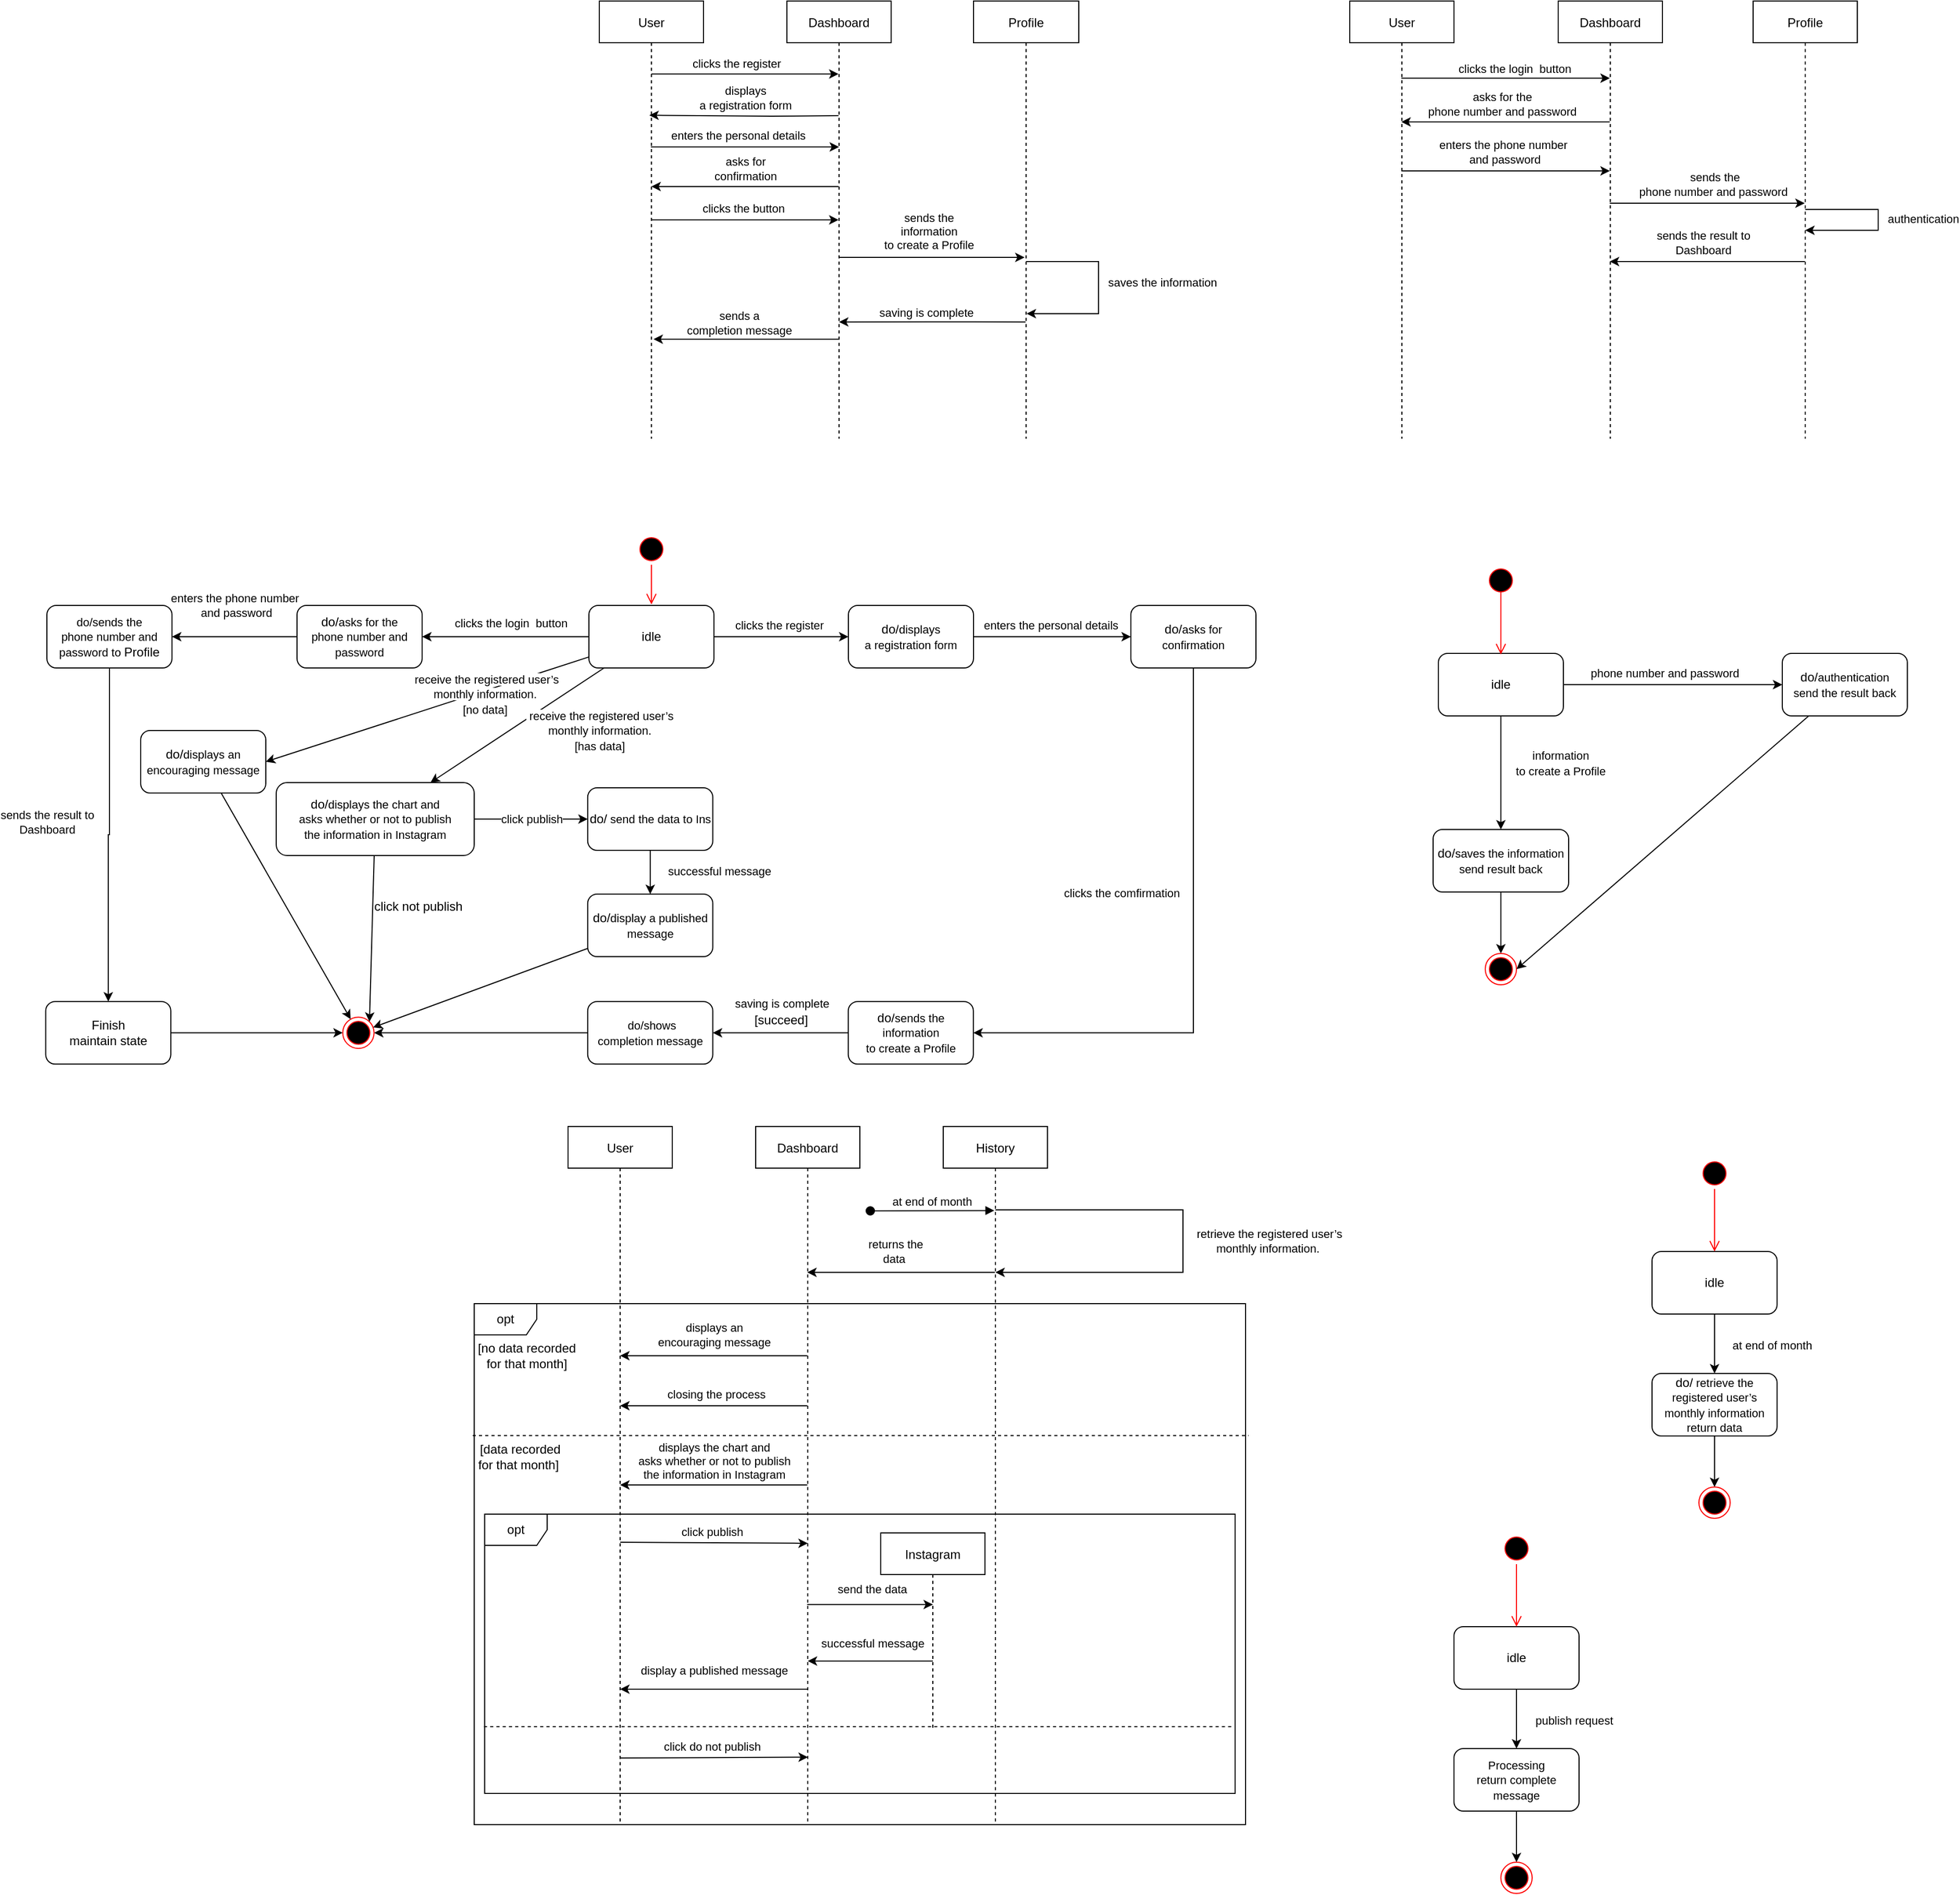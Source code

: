 <mxfile version="20.4.1" type="github">
  <diagram id="kgpKYQtTHZ0yAKxKKP6v" name="Page-1">
    <mxGraphModel dx="1901" dy="600" grid="1" gridSize="10" guides="1" tooltips="1" connect="1" arrows="1" fold="1" page="1" pageScale="1" pageWidth="850" pageHeight="1100" math="0" shadow="0">
      <root>
        <mxCell id="0" />
        <mxCell id="1" parent="0" />
        <mxCell id="iF3UCzAxrgqFnySbWX2L-57" value="opt" style="shape=umlFrame;whiteSpace=wrap;html=1;" vertex="1" parent="1">
          <mxGeometry x="80" y="1330" width="740" height="500" as="geometry" />
        </mxCell>
        <mxCell id="iF3UCzAxrgqFnySbWX2L-74" value="opt" style="shape=umlFrame;whiteSpace=wrap;html=1;" vertex="1" parent="1">
          <mxGeometry x="90" y="1532" width="720" height="268" as="geometry" />
        </mxCell>
        <mxCell id="iF3UCzAxrgqFnySbWX2L-7" style="edgeStyle=orthogonalEdgeStyle;rounded=0;orthogonalLoop=1;jettySize=auto;html=1;entryX=0.48;entryY=0.261;entryDx=0;entryDy=0;entryPerimeter=0;" edge="1" parent="1" target="iF3UCzAxrgqFnySbWX2L-1">
          <mxGeometry relative="1" as="geometry">
            <mxPoint x="429.5" y="190" as="sourcePoint" />
            <mxPoint x="249" y="233.46" as="targetPoint" />
            <Array as="points" />
          </mxGeometry>
        </mxCell>
        <mxCell id="iF3UCzAxrgqFnySbWX2L-8" value="displays&lt;br/&gt;a registration form" style="edgeLabel;html=1;align=center;verticalAlign=middle;resizable=0;points=[];" vertex="1" connectable="0" parent="iF3UCzAxrgqFnySbWX2L-7">
          <mxGeometry x="-0.004" y="1" relative="1" as="geometry">
            <mxPoint y="-18" as="offset" />
          </mxGeometry>
        </mxCell>
        <mxCell id="iF3UCzAxrgqFnySbWX2L-11" style="edgeStyle=orthogonalEdgeStyle;rounded=0;orthogonalLoop=1;jettySize=auto;html=1;entryX=0.5;entryY=0.5;entryDx=0;entryDy=0;entryPerimeter=0;" edge="1" parent="1">
          <mxGeometry relative="1" as="geometry">
            <mxPoint x="429.5" y="258" as="sourcePoint" />
            <mxPoint x="250" y="258" as="targetPoint" />
          </mxGeometry>
        </mxCell>
        <mxCell id="iF3UCzAxrgqFnySbWX2L-12" value="asks for&lt;br/&gt;confirmation" style="edgeLabel;html=1;align=center;verticalAlign=middle;resizable=0;points=[];" vertex="1" connectable="0" parent="iF3UCzAxrgqFnySbWX2L-11">
          <mxGeometry x="0.008" y="-2" relative="1" as="geometry">
            <mxPoint x="1" y="-15" as="offset" />
          </mxGeometry>
        </mxCell>
        <mxCell id="iF3UCzAxrgqFnySbWX2L-15" style="edgeStyle=orthogonalEdgeStyle;rounded=0;orthogonalLoop=1;jettySize=auto;html=1;entryX=0.53;entryY=0.5;entryDx=0;entryDy=0;entryPerimeter=0;" edge="1" parent="1">
          <mxGeometry relative="1" as="geometry">
            <mxPoint x="429.5" y="326" as="sourcePoint" />
            <mxPoint x="608" y="326" as="targetPoint" />
          </mxGeometry>
        </mxCell>
        <mxCell id="iF3UCzAxrgqFnySbWX2L-16" value="sends the&lt;br/&gt;information &lt;br&gt;to create a Profile" style="edgeLabel;html=1;align=center;verticalAlign=middle;resizable=0;points=[];" vertex="1" connectable="0" parent="iF3UCzAxrgqFnySbWX2L-15">
          <mxGeometry x="-0.12" y="3" relative="1" as="geometry">
            <mxPoint x="8" y="-22" as="offset" />
          </mxGeometry>
        </mxCell>
        <mxCell id="iF3UCzAxrgqFnySbWX2L-26" style="edgeStyle=orthogonalEdgeStyle;rounded=0;orthogonalLoop=1;jettySize=auto;html=1;entryX=0.52;entryY=0.613;entryDx=0;entryDy=0;entryPerimeter=0;" edge="1" parent="1">
          <mxGeometry relative="1" as="geometry">
            <mxPoint x="429.5" y="404.46" as="sourcePoint" />
            <mxPoint x="252" y="404.46" as="targetPoint" />
            <Array as="points">
              <mxPoint x="380" y="404" />
              <mxPoint x="380" y="404" />
            </Array>
          </mxGeometry>
        </mxCell>
        <mxCell id="iF3UCzAxrgqFnySbWX2L-27" value="sends a&lt;br/&gt;completion message" style="edgeLabel;html=1;align=center;verticalAlign=middle;resizable=0;points=[];" vertex="1" connectable="0" parent="iF3UCzAxrgqFnySbWX2L-26">
          <mxGeometry x="0.076" y="-1" relative="1" as="geometry">
            <mxPoint y="-15" as="offset" />
          </mxGeometry>
        </mxCell>
        <mxCell id="3nuBFxr9cyL0pnOWT2aG-1" value="Dashboard" style="shape=umlLifeline;perimeter=lifelinePerimeter;container=1;collapsible=0;recursiveResize=0;rounded=0;shadow=0;strokeWidth=1;" parent="1" vertex="1">
          <mxGeometry x="380" y="80" width="100" height="420" as="geometry" />
        </mxCell>
        <mxCell id="iF3UCzAxrgqFnySbWX2L-24" style="edgeStyle=orthogonalEdgeStyle;rounded=0;orthogonalLoop=1;jettySize=auto;html=1;entryX=0.5;entryY=0.857;entryDx=0;entryDy=0;entryPerimeter=0;" edge="1" parent="1">
          <mxGeometry relative="1" as="geometry">
            <mxPoint x="609" y="387.94" as="sourcePoint" />
            <mxPoint x="430" y="387.94" as="targetPoint" />
            <Array as="points">
              <mxPoint x="560" y="388" />
              <mxPoint x="560" y="388" />
            </Array>
          </mxGeometry>
        </mxCell>
        <mxCell id="iF3UCzAxrgqFnySbWX2L-25" value="&amp;nbsp;saving is complete" style="edgeLabel;html=1;align=center;verticalAlign=middle;resizable=0;points=[];" vertex="1" connectable="0" parent="iF3UCzAxrgqFnySbWX2L-24">
          <mxGeometry x="0.106" relative="1" as="geometry">
            <mxPoint x="2" y="-9" as="offset" />
          </mxGeometry>
        </mxCell>
        <mxCell id="3nuBFxr9cyL0pnOWT2aG-5" value="Profile" style="shape=umlLifeline;perimeter=lifelinePerimeter;container=1;collapsible=0;recursiveResize=0;rounded=0;shadow=0;strokeWidth=1;" parent="1" vertex="1">
          <mxGeometry x="559" y="80" width="101" height="420" as="geometry" />
        </mxCell>
        <mxCell id="iF3UCzAxrgqFnySbWX2L-5" style="edgeStyle=orthogonalEdgeStyle;rounded=0;orthogonalLoop=1;jettySize=auto;html=1;" edge="1" parent="1" source="iF3UCzAxrgqFnySbWX2L-1" target="3nuBFxr9cyL0pnOWT2aG-1">
          <mxGeometry relative="1" as="geometry">
            <Array as="points">
              <mxPoint x="360" y="150" />
              <mxPoint x="360" y="150" />
            </Array>
          </mxGeometry>
        </mxCell>
        <mxCell id="iF3UCzAxrgqFnySbWX2L-6" value="clicks the register&amp;nbsp;" style="edgeLabel;html=1;align=center;verticalAlign=middle;resizable=0;points=[];" vertex="1" connectable="0" parent="iF3UCzAxrgqFnySbWX2L-5">
          <mxGeometry x="-0.08" y="1" relative="1" as="geometry">
            <mxPoint y="-9" as="offset" />
          </mxGeometry>
        </mxCell>
        <mxCell id="iF3UCzAxrgqFnySbWX2L-9" style="edgeStyle=orthogonalEdgeStyle;rounded=0;orthogonalLoop=1;jettySize=auto;html=1;entryX=0.55;entryY=0.5;entryDx=0;entryDy=0;entryPerimeter=0;" edge="1" parent="1">
          <mxGeometry relative="1" as="geometry">
            <mxPoint x="249.5" y="220" as="sourcePoint" />
            <mxPoint x="430" y="220" as="targetPoint" />
            <Array as="points">
              <mxPoint x="330" y="220" />
              <mxPoint x="330" y="220" />
            </Array>
          </mxGeometry>
        </mxCell>
        <mxCell id="iF3UCzAxrgqFnySbWX2L-10" value="enters the personal details" style="edgeLabel;html=1;align=center;verticalAlign=middle;resizable=0;points=[];" vertex="1" connectable="0" parent="iF3UCzAxrgqFnySbWX2L-9">
          <mxGeometry x="-0.086" y="1" relative="1" as="geometry">
            <mxPoint x="1" y="-10" as="offset" />
          </mxGeometry>
        </mxCell>
        <mxCell id="iF3UCzAxrgqFnySbWX2L-13" style="edgeStyle=orthogonalEdgeStyle;rounded=0;orthogonalLoop=1;jettySize=auto;html=1;" edge="1" parent="1">
          <mxGeometry relative="1" as="geometry">
            <mxPoint x="249.5" y="290" as="sourcePoint" />
            <mxPoint x="429.5" y="290" as="targetPoint" />
          </mxGeometry>
        </mxCell>
        <mxCell id="iF3UCzAxrgqFnySbWX2L-14" value="clicks the  button" style="edgeLabel;html=1;align=center;verticalAlign=middle;resizable=0;points=[];" vertex="1" connectable="0" parent="iF3UCzAxrgqFnySbWX2L-13">
          <mxGeometry x="-0.161" relative="1" as="geometry">
            <mxPoint x="13" y="-11" as="offset" />
          </mxGeometry>
        </mxCell>
        <mxCell id="iF3UCzAxrgqFnySbWX2L-1" value="User" style="shape=umlLifeline;perimeter=lifelinePerimeter;container=1;collapsible=0;recursiveResize=0;rounded=0;shadow=0;strokeWidth=1;" vertex="1" parent="1">
          <mxGeometry x="200" y="80" width="100" height="420" as="geometry" />
        </mxCell>
        <mxCell id="iF3UCzAxrgqFnySbWX2L-18" style="edgeStyle=orthogonalEdgeStyle;rounded=0;orthogonalLoop=1;jettySize=auto;html=1;" edge="1" parent="1" source="3nuBFxr9cyL0pnOWT2aG-5" target="3nuBFxr9cyL0pnOWT2aG-5">
          <mxGeometry relative="1" as="geometry">
            <Array as="points">
              <mxPoint x="630" y="190" />
              <mxPoint x="640" y="320" />
            </Array>
          </mxGeometry>
        </mxCell>
        <mxCell id="iF3UCzAxrgqFnySbWX2L-20" style="edgeStyle=orthogonalEdgeStyle;rounded=0;orthogonalLoop=1;jettySize=auto;html=1;" edge="1" parent="1" source="3nuBFxr9cyL0pnOWT2aG-5">
          <mxGeometry relative="1" as="geometry">
            <mxPoint x="610" y="380" as="targetPoint" />
            <Array as="points">
              <mxPoint x="679" y="330" />
              <mxPoint x="679" y="380" />
              <mxPoint x="610" y="380" />
            </Array>
          </mxGeometry>
        </mxCell>
        <mxCell id="iF3UCzAxrgqFnySbWX2L-21" value="saves the information" style="edgeLabel;html=1;align=center;verticalAlign=middle;resizable=0;points=[];" vertex="1" connectable="0" parent="iF3UCzAxrgqFnySbWX2L-20">
          <mxGeometry x="-0.05" y="3" relative="1" as="geometry">
            <mxPoint x="58" as="offset" />
          </mxGeometry>
        </mxCell>
        <mxCell id="iF3UCzAxrgqFnySbWX2L-32" style="edgeStyle=orthogonalEdgeStyle;rounded=0;orthogonalLoop=1;jettySize=auto;html=1;" edge="1" parent="1">
          <mxGeometry relative="1" as="geometry">
            <mxPoint x="969.5" y="154" as="sourcePoint" />
            <mxPoint x="1169.5" y="154" as="targetPoint" />
          </mxGeometry>
        </mxCell>
        <mxCell id="iF3UCzAxrgqFnySbWX2L-33" value="clicks the login&amp;nbsp; button" style="edgeLabel;html=1;align=center;verticalAlign=middle;resizable=0;points=[];" vertex="1" connectable="0" parent="iF3UCzAxrgqFnySbWX2L-32">
          <mxGeometry x="0.085" y="2" relative="1" as="geometry">
            <mxPoint y="-7" as="offset" />
          </mxGeometry>
        </mxCell>
        <mxCell id="iF3UCzAxrgqFnySbWX2L-36" style="edgeStyle=orthogonalEdgeStyle;rounded=0;orthogonalLoop=1;jettySize=auto;html=1;" edge="1" parent="1">
          <mxGeometry relative="1" as="geometry">
            <mxPoint x="969.5" y="243" as="sourcePoint" />
            <mxPoint x="1169.5" y="243" as="targetPoint" />
          </mxGeometry>
        </mxCell>
        <mxCell id="iF3UCzAxrgqFnySbWX2L-37" value="enters the phone number&lt;br&gt;&amp;nbsp;and password" style="edgeLabel;html=1;align=center;verticalAlign=middle;resizable=0;points=[];" vertex="1" connectable="0" parent="iF3UCzAxrgqFnySbWX2L-36">
          <mxGeometry x="-0.035" y="3" relative="1" as="geometry">
            <mxPoint x="1" y="-15" as="offset" />
          </mxGeometry>
        </mxCell>
        <mxCell id="iF3UCzAxrgqFnySbWX2L-28" value="User" style="shape=umlLifeline;perimeter=lifelinePerimeter;container=1;collapsible=0;recursiveResize=0;rounded=0;shadow=0;strokeWidth=1;" vertex="1" parent="1">
          <mxGeometry x="920" y="80" width="100" height="420" as="geometry" />
        </mxCell>
        <mxCell id="iF3UCzAxrgqFnySbWX2L-34" style="edgeStyle=orthogonalEdgeStyle;rounded=0;orthogonalLoop=1;jettySize=auto;html=1;" edge="1" parent="1">
          <mxGeometry relative="1" as="geometry">
            <mxPoint x="1169.5" y="196" as="sourcePoint" />
            <mxPoint x="969.5" y="196" as="targetPoint" />
          </mxGeometry>
        </mxCell>
        <mxCell id="iF3UCzAxrgqFnySbWX2L-35" value="asks for the&lt;br/&gt;phone number and password" style="edgeLabel;html=1;align=center;verticalAlign=middle;resizable=0;points=[];" vertex="1" connectable="0" parent="iF3UCzAxrgqFnySbWX2L-34">
          <mxGeometry x="0.105" relative="1" as="geometry">
            <mxPoint x="7" y="-17" as="offset" />
          </mxGeometry>
        </mxCell>
        <mxCell id="iF3UCzAxrgqFnySbWX2L-38" style="edgeStyle=orthogonalEdgeStyle;rounded=0;orthogonalLoop=1;jettySize=auto;html=1;" edge="1" parent="1">
          <mxGeometry relative="1" as="geometry">
            <mxPoint x="1169.5" y="274" as="sourcePoint" />
            <mxPoint x="1356.5" y="274" as="targetPoint" />
          </mxGeometry>
        </mxCell>
        <mxCell id="iF3UCzAxrgqFnySbWX2L-39" value="sends the &lt;br&gt;phone number and password&amp;nbsp;" style="edgeLabel;html=1;align=center;verticalAlign=middle;resizable=0;points=[];" vertex="1" connectable="0" parent="iF3UCzAxrgqFnySbWX2L-38">
          <mxGeometry x="0.075" y="2" relative="1" as="geometry">
            <mxPoint y="-16" as="offset" />
          </mxGeometry>
        </mxCell>
        <mxCell id="iF3UCzAxrgqFnySbWX2L-29" value="Dashboard" style="shape=umlLifeline;perimeter=lifelinePerimeter;container=1;collapsible=0;recursiveResize=0;rounded=0;shadow=0;strokeWidth=1;" vertex="1" parent="1">
          <mxGeometry x="1120" y="80" width="100" height="420" as="geometry" />
        </mxCell>
        <mxCell id="iF3UCzAxrgqFnySbWX2L-43" style="edgeStyle=orthogonalEdgeStyle;rounded=0;orthogonalLoop=1;jettySize=auto;html=1;" edge="1" parent="1">
          <mxGeometry relative="1" as="geometry">
            <mxPoint x="1356.5" y="330" as="sourcePoint" />
            <mxPoint x="1169.5" y="330" as="targetPoint" />
          </mxGeometry>
        </mxCell>
        <mxCell id="iF3UCzAxrgqFnySbWX2L-44" value="sends the result to&lt;br/&gt;Dashboard" style="edgeLabel;html=1;align=center;verticalAlign=middle;resizable=0;points=[];" vertex="1" connectable="0" parent="iF3UCzAxrgqFnySbWX2L-43">
          <mxGeometry x="0.053" y="1" relative="1" as="geometry">
            <mxPoint x="1" y="-19" as="offset" />
          </mxGeometry>
        </mxCell>
        <mxCell id="iF3UCzAxrgqFnySbWX2L-30" value="Profile" style="shape=umlLifeline;perimeter=lifelinePerimeter;container=1;collapsible=0;recursiveResize=0;rounded=0;shadow=0;strokeWidth=1;" vertex="1" parent="1">
          <mxGeometry x="1307" y="80" width="100" height="420" as="geometry" />
        </mxCell>
        <mxCell id="iF3UCzAxrgqFnySbWX2L-40" style="edgeStyle=orthogonalEdgeStyle;rounded=0;orthogonalLoop=1;jettySize=auto;html=1;elbow=horizontal;" edge="1" parent="1" source="iF3UCzAxrgqFnySbWX2L-30" target="iF3UCzAxrgqFnySbWX2L-30">
          <mxGeometry relative="1" as="geometry">
            <Array as="points">
              <mxPoint x="1380" y="360" />
            </Array>
          </mxGeometry>
        </mxCell>
        <mxCell id="iF3UCzAxrgqFnySbWX2L-42" value="authentication" style="edgeLabel;html=1;align=center;verticalAlign=middle;resizable=0;points=[];" vertex="1" connectable="0" parent="iF3UCzAxrgqFnySbWX2L-40">
          <mxGeometry x="0.559" y="3" relative="1" as="geometry">
            <mxPoint x="77" y="-14" as="offset" />
          </mxGeometry>
        </mxCell>
        <mxCell id="iF3UCzAxrgqFnySbWX2L-46" value="User" style="shape=umlLifeline;perimeter=lifelinePerimeter;container=1;collapsible=0;recursiveResize=0;rounded=0;shadow=0;strokeWidth=1;" vertex="1" parent="1">
          <mxGeometry x="170" y="1160" width="100" height="670" as="geometry" />
        </mxCell>
        <mxCell id="iF3UCzAxrgqFnySbWX2L-62" style="edgeStyle=orthogonalEdgeStyle;rounded=0;orthogonalLoop=1;jettySize=auto;html=1;" edge="1" parent="1">
          <mxGeometry relative="1" as="geometry">
            <mxPoint x="220" y="1380" as="targetPoint" />
            <mxPoint x="399.5" y="1380" as="sourcePoint" />
            <Array as="points">
              <mxPoint x="220" y="1380" />
            </Array>
          </mxGeometry>
        </mxCell>
        <mxCell id="iF3UCzAxrgqFnySbWX2L-63" value="displays an &lt;br&gt;encouraging message" style="edgeLabel;html=1;align=center;verticalAlign=middle;resizable=0;points=[];" vertex="1" connectable="0" parent="iF3UCzAxrgqFnySbWX2L-62">
          <mxGeometry x="0.008" relative="1" as="geometry">
            <mxPoint x="1" y="-20" as="offset" />
          </mxGeometry>
        </mxCell>
        <mxCell id="iF3UCzAxrgqFnySbWX2L-64" style="edgeStyle=orthogonalEdgeStyle;rounded=0;orthogonalLoop=1;jettySize=auto;html=1;entryX=0.5;entryY=0.5;entryDx=0;entryDy=0;entryPerimeter=0;" edge="1" parent="1">
          <mxGeometry relative="1" as="geometry">
            <mxPoint x="399.5" y="1428" as="sourcePoint" />
            <mxPoint x="220" y="1428" as="targetPoint" />
          </mxGeometry>
        </mxCell>
        <mxCell id="iF3UCzAxrgqFnySbWX2L-65" value="closing the process" style="edgeLabel;html=1;align=center;verticalAlign=middle;resizable=0;points=[];" vertex="1" connectable="0" parent="iF3UCzAxrgqFnySbWX2L-64">
          <mxGeometry x="-0.237" y="-4" relative="1" as="geometry">
            <mxPoint x="-19" y="-7" as="offset" />
          </mxGeometry>
        </mxCell>
        <mxCell id="iF3UCzAxrgqFnySbWX2L-72" value="&lt;span style=&quot;color: rgba(0, 0, 0, 0); font-family: monospace; font-size: 0px; text-align: start; background-color: rgb(248, 249, 250);&quot;&gt;%3CmxGraphModel%3E%3Croot%3E%3CmxCell%20id%3D%220%22%2F%3E%3CmxCell%20id%3D%221%22%20parent%3D%220%22%2F%3E%3CmxCell%20id%3D%222%22%20style%3D%22edgeStyle%3DorthogonalEdgeStyle%3Brounded%3D0%3BorthogonalLoop%3D1%3BjettySize%3Dauto%3Bhtml%3D1%3BentryX%3D0.5%3BentryY%3D0.5%3BentryDx%3D0%3BentryDy%3D0%3BentryPerimeter%3D0%3B%22%20edge%3D%221%22%20parent%3D%221%22%3E%3CmxGeometry%20relative%3D%221%22%20as%3D%22geometry%22%3E%3CmxPoint%20x%3D%22429.5%22%20y%3D%22828%22%20as%3D%22sourcePoint%22%2F%3E%3CmxPoint%20x%3D%22250%22%20y%3D%22828%22%20as%3D%22targetPoint%22%2F%3E%3C%2FmxGeometry%3E%3C%2FmxCell%3E%3CmxCell%20id%3D%223%22%20value%3D%22closing%20the%20process%22%20style%3D%22edgeLabel%3Bhtml%3D1%3Balign%3Dcenter%3BverticalAlign%3Dmiddle%3Bresizable%3D0%3Bpoints%3D%5B%5D%3B%22%20vertex%3D%221%22%20connectable%3D%220%22%20parent%3D%222%22%3E%3CmxGeometry%20x%3D%22-0.237%22%20y%3D%22-4%22%20relative%3D%221%22%20as%3D%22geometry%22%3E%3CmxPoint%20x%3D%22-19%22%20y%3D%22-7%22%20as%3D%22offset%22%2F%3E%3C%2FmxGeometry%3E%3C%2FmxCell%3E%3C%2Froot%3E%3C%2FmxGraphModel%3E&lt;/span&gt;" style="edgeStyle=orthogonalEdgeStyle;rounded=0;orthogonalLoop=1;jettySize=auto;html=1;entryX=0.5;entryY=0.5;entryDx=0;entryDy=0;entryPerimeter=0;" edge="1" parent="1">
          <mxGeometry relative="1" as="geometry">
            <mxPoint x="399.5" y="1504" as="sourcePoint" />
            <mxPoint x="220" y="1504" as="targetPoint" />
          </mxGeometry>
        </mxCell>
        <mxCell id="iF3UCzAxrgqFnySbWX2L-73" value="displays the chart and &lt;br&gt;asks whether or not to publish &lt;br&gt;the information in Instagram" style="edgeLabel;html=1;align=center;verticalAlign=middle;resizable=0;points=[];" vertex="1" connectable="0" parent="iF3UCzAxrgqFnySbWX2L-72">
          <mxGeometry x="0.164" relative="1" as="geometry">
            <mxPoint x="15" y="-23" as="offset" />
          </mxGeometry>
        </mxCell>
        <mxCell id="iF3UCzAxrgqFnySbWX2L-47" value="Dashboard" style="shape=umlLifeline;perimeter=lifelinePerimeter;container=1;collapsible=0;recursiveResize=0;rounded=0;shadow=0;strokeWidth=1;" vertex="1" parent="1">
          <mxGeometry x="350" y="1160" width="100" height="670" as="geometry" />
        </mxCell>
        <mxCell id="iF3UCzAxrgqFnySbWX2L-54" style="edgeStyle=orthogonalEdgeStyle;rounded=0;orthogonalLoop=1;jettySize=auto;html=1;" edge="1" parent="1">
          <mxGeometry relative="1" as="geometry">
            <mxPoint x="579.5" y="1300" as="sourcePoint" />
            <mxPoint x="399.5" y="1300" as="targetPoint" />
          </mxGeometry>
        </mxCell>
        <mxCell id="iF3UCzAxrgqFnySbWX2L-55" value="returns the&lt;br/&gt;data&amp;nbsp;" style="edgeLabel;html=1;align=center;verticalAlign=middle;resizable=0;points=[];" vertex="1" connectable="0" parent="iF3UCzAxrgqFnySbWX2L-54">
          <mxGeometry x="0.061" y="-3" relative="1" as="geometry">
            <mxPoint y="-17" as="offset" />
          </mxGeometry>
        </mxCell>
        <mxCell id="iF3UCzAxrgqFnySbWX2L-49" value="History" style="shape=umlLifeline;perimeter=lifelinePerimeter;container=1;collapsible=0;recursiveResize=0;rounded=0;shadow=0;strokeWidth=1;" vertex="1" parent="1">
          <mxGeometry x="530" y="1160" width="100" height="670" as="geometry" />
        </mxCell>
        <mxCell id="iF3UCzAxrgqFnySbWX2L-50" value="at end of month" style="html=1;verticalAlign=bottom;startArrow=oval;startFill=1;endArrow=block;startSize=8;rounded=0;entryX=0.49;entryY=0.161;entryDx=0;entryDy=0;entryPerimeter=0;" edge="1" parent="iF3UCzAxrgqFnySbWX2L-49">
          <mxGeometry width="60" relative="1" as="geometry">
            <mxPoint x="-70" y="81" as="sourcePoint" />
            <mxPoint x="49" y="80.72" as="targetPoint" />
          </mxGeometry>
        </mxCell>
        <mxCell id="iF3UCzAxrgqFnySbWX2L-51" style="edgeStyle=orthogonalEdgeStyle;rounded=0;orthogonalLoop=1;jettySize=auto;html=1;" edge="1" parent="1" source="iF3UCzAxrgqFnySbWX2L-49" target="iF3UCzAxrgqFnySbWX2L-49">
          <mxGeometry relative="1" as="geometry">
            <Array as="points">
              <mxPoint x="760" y="1240" />
              <mxPoint x="760" y="1300" />
            </Array>
          </mxGeometry>
        </mxCell>
        <mxCell id="iF3UCzAxrgqFnySbWX2L-52" value="&amp;nbsp;retrieve the registered user’s&lt;br&gt;monthly information." style="edgeLabel;html=1;align=center;verticalAlign=middle;resizable=0;points=[];" vertex="1" connectable="0" parent="iF3UCzAxrgqFnySbWX2L-51">
          <mxGeometry x="0.559" relative="1" as="geometry">
            <mxPoint x="168" y="-30" as="offset" />
          </mxGeometry>
        </mxCell>
        <mxCell id="iF3UCzAxrgqFnySbWX2L-58" value="[no data recorded &lt;br&gt;for that month]" style="text;html=1;resizable=0;autosize=1;align=center;verticalAlign=middle;points=[];fillColor=none;strokeColor=none;rounded=0;" vertex="1" parent="1">
          <mxGeometry x="70" y="1360" width="120" height="40" as="geometry" />
        </mxCell>
        <mxCell id="iF3UCzAxrgqFnySbWX2L-59" value="" style="endArrow=none;dashed=1;html=1;rounded=0;exitX=-0.002;exitY=0.458;exitDx=0;exitDy=0;exitPerimeter=0;entryX=1.004;entryY=0.458;entryDx=0;entryDy=0;entryPerimeter=0;" edge="1" parent="1">
          <mxGeometry width="50" height="50" relative="1" as="geometry">
            <mxPoint x="78.52" y="1456.64" as="sourcePoint" />
            <mxPoint x="822.96" y="1456.64" as="targetPoint" />
          </mxGeometry>
        </mxCell>
        <mxCell id="iF3UCzAxrgqFnySbWX2L-60" value="&amp;nbsp;[data recorded &lt;br&gt;for that month]" style="text;html=1;resizable=0;autosize=1;align=center;verticalAlign=middle;points=[];fillColor=none;strokeColor=none;rounded=0;" vertex="1" parent="1">
          <mxGeometry x="72" y="1457" width="100" height="40" as="geometry" />
        </mxCell>
        <mxCell id="iF3UCzAxrgqFnySbWX2L-75" value="" style="endArrow=none;dashed=1;html=1;rounded=0;exitX=-0.001;exitY=0.5;exitDx=0;exitDy=0;exitPerimeter=0;entryX=0.999;entryY=0.5;entryDx=0;entryDy=0;entryPerimeter=0;" edge="1" parent="1">
          <mxGeometry width="50" height="50" relative="1" as="geometry">
            <mxPoint x="89.28" y="1736" as="sourcePoint" />
            <mxPoint x="809.28" y="1736" as="targetPoint" />
          </mxGeometry>
        </mxCell>
        <mxCell id="iF3UCzAxrgqFnySbWX2L-78" value="" style="endArrow=classic;html=1;rounded=0;exitX=0.501;exitY=0.56;exitDx=0;exitDy=0;exitPerimeter=0;" edge="1" parent="1">
          <mxGeometry width="50" height="50" relative="1" as="geometry">
            <mxPoint x="220.1" y="1559" as="sourcePoint" />
            <mxPoint x="400" y="1560" as="targetPoint" />
            <Array as="points" />
          </mxGeometry>
        </mxCell>
        <mxCell id="iF3UCzAxrgqFnySbWX2L-79" value="click publish" style="edgeLabel;html=1;align=center;verticalAlign=middle;resizable=0;points=[];" vertex="1" connectable="0" parent="iF3UCzAxrgqFnySbWX2L-78">
          <mxGeometry x="-0.025" y="1" relative="1" as="geometry">
            <mxPoint y="-10" as="offset" />
          </mxGeometry>
        </mxCell>
        <mxCell id="iF3UCzAxrgqFnySbWX2L-80" value="" style="endArrow=classic;html=1;rounded=0;exitX=0.501;exitY=0.56;exitDx=0;exitDy=0;exitPerimeter=0;entryX=0.501;entryY=0.559;entryDx=0;entryDy=0;entryPerimeter=0;" edge="1" parent="1">
          <mxGeometry width="50" height="50" relative="1" as="geometry">
            <mxPoint x="220.1" y="1766" as="sourcePoint" />
            <mxPoint x="400.1" y="1765.25" as="targetPoint" />
            <Array as="points" />
          </mxGeometry>
        </mxCell>
        <mxCell id="iF3UCzAxrgqFnySbWX2L-81" value="click do not publish" style="edgeLabel;html=1;align=center;verticalAlign=middle;resizable=0;points=[];" vertex="1" connectable="0" parent="iF3UCzAxrgqFnySbWX2L-80">
          <mxGeometry x="-0.025" y="1" relative="1" as="geometry">
            <mxPoint y="-10" as="offset" />
          </mxGeometry>
        </mxCell>
        <mxCell id="iF3UCzAxrgqFnySbWX2L-82" value="Instagram" style="shape=umlLifeline;perimeter=lifelinePerimeter;container=1;collapsible=0;recursiveResize=0;rounded=0;shadow=0;strokeWidth=1;" vertex="1" parent="1">
          <mxGeometry x="470" y="1550" width="100" height="190" as="geometry" />
        </mxCell>
        <mxCell id="iF3UCzAxrgqFnySbWX2L-83" value="" style="endArrow=classic;html=1;fontFamily=Helvetica;fontSize=11;fontColor=default;align=center;strokeColor=default;" edge="1" parent="1">
          <mxGeometry width="50" height="50" relative="1" as="geometry">
            <mxPoint x="399.389" y="1618.76" as="sourcePoint" />
            <mxPoint x="520.1" y="1618.76" as="targetPoint" />
          </mxGeometry>
        </mxCell>
        <mxCell id="iF3UCzAxrgqFnySbWX2L-84" value="&amp;nbsp;send the data" style="edgeLabel;html=1;align=center;verticalAlign=middle;resizable=0;points=[];" vertex="1" connectable="0" parent="iF3UCzAxrgqFnySbWX2L-83">
          <mxGeometry x="0.08" y="3" relative="1" as="geometry">
            <mxPoint x="-5" y="-12" as="offset" />
          </mxGeometry>
        </mxCell>
        <mxCell id="iF3UCzAxrgqFnySbWX2L-87" value="" style="endArrow=classic;html=1;fontFamily=Helvetica;fontSize=11;fontColor=default;align=center;strokeColor=default;" edge="1" parent="1">
          <mxGeometry width="50" height="50" relative="1" as="geometry">
            <mxPoint x="520" y="1673" as="sourcePoint" />
            <mxPoint x="400" y="1673" as="targetPoint" />
          </mxGeometry>
        </mxCell>
        <mxCell id="iF3UCzAxrgqFnySbWX2L-88" value="successful message" style="edgeLabel;html=1;align=center;verticalAlign=middle;resizable=0;points=[];" vertex="1" connectable="0" parent="iF3UCzAxrgqFnySbWX2L-87">
          <mxGeometry x="-0.094" y="-1" relative="1" as="geometry">
            <mxPoint x="-4" y="-16" as="offset" />
          </mxGeometry>
        </mxCell>
        <mxCell id="iF3UCzAxrgqFnySbWX2L-89" value="display a published message" style="endArrow=classic;html=1;rounded=0;entryX=0.5;entryY=0.8;entryDx=0;entryDy=0;entryPerimeter=0;exitX=0.5;exitY=0.8;exitDx=0;exitDy=0;exitPerimeter=0;" edge="1" parent="1">
          <mxGeometry y="-18" width="50" height="50" relative="1" as="geometry">
            <mxPoint x="400" y="1700.0" as="sourcePoint" />
            <mxPoint x="220" y="1700" as="targetPoint" />
            <mxPoint as="offset" />
          </mxGeometry>
        </mxCell>
        <mxCell id="iF3UCzAxrgqFnySbWX2L-93" style="edgeStyle=orthogonalEdgeStyle;rounded=0;orthogonalLoop=1;jettySize=auto;html=1;" edge="1" parent="1" source="iF3UCzAxrgqFnySbWX2L-91" target="iF3UCzAxrgqFnySbWX2L-92">
          <mxGeometry relative="1" as="geometry" />
        </mxCell>
        <mxCell id="iF3UCzAxrgqFnySbWX2L-108" style="edgeStyle=orthogonalEdgeStyle;rounded=0;orthogonalLoop=1;jettySize=auto;html=1;entryX=1;entryY=0.5;entryDx=0;entryDy=0;" edge="1" parent="1" source="iF3UCzAxrgqFnySbWX2L-91" target="iF3UCzAxrgqFnySbWX2L-109">
          <mxGeometry relative="1" as="geometry">
            <mxPoint x="100" y="690" as="targetPoint" />
          </mxGeometry>
        </mxCell>
        <mxCell id="iF3UCzAxrgqFnySbWX2L-110" value="clicks the login&amp;nbsp; button" style="edgeLabel;html=1;align=center;verticalAlign=middle;resizable=0;points=[];" vertex="1" connectable="0" parent="iF3UCzAxrgqFnySbWX2L-108">
          <mxGeometry x="-0.141" y="1" relative="1" as="geometry">
            <mxPoint x="-7" y="-14" as="offset" />
          </mxGeometry>
        </mxCell>
        <mxCell id="iF3UCzAxrgqFnySbWX2L-125" style="rounded=0;orthogonalLoop=1;jettySize=auto;html=1;" edge="1" parent="1" source="iF3UCzAxrgqFnySbWX2L-91" target="iF3UCzAxrgqFnySbWX2L-124">
          <mxGeometry relative="1" as="geometry" />
        </mxCell>
        <mxCell id="iF3UCzAxrgqFnySbWX2L-127" style="rounded=0;orthogonalLoop=1;jettySize=auto;html=1;entryX=1;entryY=0.5;entryDx=0;entryDy=0;" edge="1" parent="1" source="iF3UCzAxrgqFnySbWX2L-91" target="iF3UCzAxrgqFnySbWX2L-126">
          <mxGeometry relative="1" as="geometry" />
        </mxCell>
        <mxCell id="iF3UCzAxrgqFnySbWX2L-91" value="idle" style="rounded=1;whiteSpace=wrap;html=1;" vertex="1" parent="1">
          <mxGeometry x="190" y="660" width="120" height="60" as="geometry" />
        </mxCell>
        <mxCell id="iF3UCzAxrgqFnySbWX2L-95" style="edgeStyle=orthogonalEdgeStyle;rounded=0;orthogonalLoop=1;jettySize=auto;html=1;entryX=0;entryY=0.5;entryDx=0;entryDy=0;" edge="1" parent="1" source="iF3UCzAxrgqFnySbWX2L-92" target="iF3UCzAxrgqFnySbWX2L-97">
          <mxGeometry relative="1" as="geometry">
            <mxPoint x="700" y="690" as="targetPoint" />
          </mxGeometry>
        </mxCell>
        <mxCell id="iF3UCzAxrgqFnySbWX2L-92" value="do/&lt;span style=&quot;font-size: 11px; background-color: rgb(255, 255, 255);&quot;&gt;displays&lt;/span&gt;&lt;br style=&quot;font-size: 11px;&quot;&gt;&lt;span style=&quot;font-size: 11px; background-color: rgb(255, 255, 255);&quot;&gt;a registration form&lt;/span&gt;" style="rounded=1;whiteSpace=wrap;html=1;" vertex="1" parent="1">
          <mxGeometry x="439" y="660" width="120" height="60" as="geometry" />
        </mxCell>
        <mxCell id="iF3UCzAxrgqFnySbWX2L-94" value="&lt;span style=&quot;font-size: 11px; background-color: rgb(255, 255, 255);&quot;&gt;clicks the register&amp;nbsp;&lt;/span&gt;" style="text;html=1;align=center;verticalAlign=middle;resizable=0;points=[];autosize=1;strokeColor=none;fillColor=none;" vertex="1" parent="1">
          <mxGeometry x="314" y="664" width="120" height="30" as="geometry" />
        </mxCell>
        <mxCell id="iF3UCzAxrgqFnySbWX2L-96" value="&lt;span style=&quot;font-size: 11px; background-color: rgb(255, 255, 255);&quot;&gt;enters the personal details&lt;/span&gt;" style="text;html=1;align=center;verticalAlign=middle;resizable=0;points=[];autosize=1;strokeColor=none;fillColor=none;" vertex="1" parent="1">
          <mxGeometry x="553" y="664" width="160" height="30" as="geometry" />
        </mxCell>
        <mxCell id="iF3UCzAxrgqFnySbWX2L-99" style="edgeStyle=orthogonalEdgeStyle;rounded=0;orthogonalLoop=1;jettySize=auto;html=1;entryX=1;entryY=0.5;entryDx=0;entryDy=0;" edge="1" parent="1" source="iF3UCzAxrgqFnySbWX2L-97" target="iF3UCzAxrgqFnySbWX2L-101">
          <mxGeometry relative="1" as="geometry">
            <mxPoint x="970" y="690" as="targetPoint" />
            <Array as="points">
              <mxPoint x="770" y="1070" />
            </Array>
          </mxGeometry>
        </mxCell>
        <mxCell id="iF3UCzAxrgqFnySbWX2L-100" value="clicks the comfirmation" style="edgeLabel;html=1;align=center;verticalAlign=middle;resizable=0;points=[];" vertex="1" connectable="0" parent="iF3UCzAxrgqFnySbWX2L-99">
          <mxGeometry x="-0.197" y="1" relative="1" as="geometry">
            <mxPoint x="-70" y="-10" as="offset" />
          </mxGeometry>
        </mxCell>
        <mxCell id="iF3UCzAxrgqFnySbWX2L-97" value="do/&lt;span style=&quot;font-size: 11px; background-color: rgb(255, 255, 255);&quot;&gt;asks for&lt;/span&gt;&lt;br style=&quot;font-size: 11px;&quot;&gt;&lt;span style=&quot;font-size: 11px; background-color: rgb(255, 255, 255);&quot;&gt;confirmation&lt;/span&gt;" style="rounded=1;whiteSpace=wrap;html=1;" vertex="1" parent="1">
          <mxGeometry x="710" y="660" width="120" height="60" as="geometry" />
        </mxCell>
        <mxCell id="iF3UCzAxrgqFnySbWX2L-105" style="edgeStyle=orthogonalEdgeStyle;rounded=0;orthogonalLoop=1;jettySize=auto;html=1;entryX=1;entryY=0.5;entryDx=0;entryDy=0;" edge="1" parent="1" source="iF3UCzAxrgqFnySbWX2L-101" target="iF3UCzAxrgqFnySbWX2L-102">
          <mxGeometry relative="1" as="geometry" />
        </mxCell>
        <mxCell id="iF3UCzAxrgqFnySbWX2L-101" value="do/&lt;span style=&quot;font-size: 11px; background-color: rgb(255, 255, 255);&quot;&gt;sends the&lt;/span&gt;&lt;br style=&quot;font-size: 11px;&quot;&gt;&lt;span style=&quot;font-size: 11px; background-color: rgb(255, 255, 255);&quot;&gt;information&lt;/span&gt;&lt;br style=&quot;font-size: 11px;&quot;&gt;&lt;span style=&quot;font-size: 11px; background-color: rgb(255, 255, 255);&quot;&gt;to create a Profile&lt;/span&gt;" style="rounded=1;whiteSpace=wrap;html=1;" vertex="1" parent="1">
          <mxGeometry x="438.87" y="1040.1" width="120" height="60" as="geometry" />
        </mxCell>
        <mxCell id="iF3UCzAxrgqFnySbWX2L-118" style="edgeStyle=orthogonalEdgeStyle;rounded=0;orthogonalLoop=1;jettySize=auto;html=1;" edge="1" parent="1" source="iF3UCzAxrgqFnySbWX2L-102" target="iF3UCzAxrgqFnySbWX2L-116">
          <mxGeometry relative="1" as="geometry" />
        </mxCell>
        <mxCell id="iF3UCzAxrgqFnySbWX2L-102" value="&lt;span style=&quot;font-size: 11px; background-color: rgb(255, 255, 255);&quot;&gt;&amp;nbsp;do/shows&lt;/span&gt;&lt;br style=&quot;font-size: 11px;&quot;&gt;&lt;span style=&quot;font-size: 11px; background-color: rgb(255, 255, 255);&quot;&gt;completion message&lt;/span&gt;" style="rounded=1;whiteSpace=wrap;html=1;" vertex="1" parent="1">
          <mxGeometry x="188.87" y="1040.1" width="120" height="60" as="geometry" />
        </mxCell>
        <mxCell id="iF3UCzAxrgqFnySbWX2L-104" value="&lt;span style=&quot;font-size: 11px; background-color: rgb(255, 255, 255);&quot;&gt;saving is complete&lt;/span&gt;" style="text;html=1;align=center;verticalAlign=middle;resizable=0;points=[];autosize=1;strokeColor=none;fillColor=none;" vertex="1" parent="1">
          <mxGeometry x="314.87" y="1027.1" width="120" height="30" as="geometry" />
        </mxCell>
        <mxCell id="iF3UCzAxrgqFnySbWX2L-107" value="[succeed]" style="text;html=1;align=center;verticalAlign=middle;resizable=0;points=[];autosize=1;strokeColor=none;fillColor=none;" vertex="1" parent="1">
          <mxGeometry x="338.87" y="1043.1" width="70" height="30" as="geometry" />
        </mxCell>
        <mxCell id="iF3UCzAxrgqFnySbWX2L-112" value="enters the phone number&lt;br&gt;&amp;nbsp;and password" style="edgeStyle=orthogonalEdgeStyle;rounded=0;orthogonalLoop=1;jettySize=auto;html=1;" edge="1" parent="1" source="iF3UCzAxrgqFnySbWX2L-109" target="iF3UCzAxrgqFnySbWX2L-111">
          <mxGeometry y="-30" relative="1" as="geometry">
            <mxPoint as="offset" />
          </mxGeometry>
        </mxCell>
        <mxCell id="iF3UCzAxrgqFnySbWX2L-109" value="do/&lt;span style=&quot;font-size: 11px; background-color: rgb(255, 255, 255);&quot;&gt;asks for the&lt;/span&gt;&lt;br style=&quot;font-size: 11px;&quot;&gt;&lt;span style=&quot;font-size: 11px; background-color: rgb(255, 255, 255);&quot;&gt;phone number and password&lt;/span&gt;" style="rounded=1;whiteSpace=wrap;html=1;" vertex="1" parent="1">
          <mxGeometry x="-90" y="660" width="120" height="60" as="geometry" />
        </mxCell>
        <mxCell id="iF3UCzAxrgqFnySbWX2L-114" style="edgeStyle=orthogonalEdgeStyle;rounded=0;orthogonalLoop=1;jettySize=auto;html=1;" edge="1" parent="1" source="iF3UCzAxrgqFnySbWX2L-111" target="iF3UCzAxrgqFnySbWX2L-113">
          <mxGeometry relative="1" as="geometry" />
        </mxCell>
        <mxCell id="iF3UCzAxrgqFnySbWX2L-115" value="sends the result to&lt;br&gt;Dashboard" style="edgeLabel;html=1;align=center;verticalAlign=middle;resizable=0;points=[];" vertex="1" connectable="0" parent="iF3UCzAxrgqFnySbWX2L-114">
          <mxGeometry x="-0.082" relative="1" as="geometry">
            <mxPoint x="-60" as="offset" />
          </mxGeometry>
        </mxCell>
        <mxCell id="iF3UCzAxrgqFnySbWX2L-111" value="&lt;span style=&quot;font-size: 11px; background-color: rgb(255, 255, 255);&quot;&gt;do/sends the&lt;/span&gt;&lt;br style=&quot;font-size: 11px;&quot;&gt;&lt;span style=&quot;font-size: 11px; background-color: rgb(255, 255, 255);&quot;&gt;phone number and password to&amp;nbsp;&lt;/span&gt;&lt;span style=&quot;&quot;&gt;Profile&lt;/span&gt;" style="rounded=1;whiteSpace=wrap;html=1;" vertex="1" parent="1">
          <mxGeometry x="-330" y="660" width="120" height="60" as="geometry" />
        </mxCell>
        <mxCell id="iF3UCzAxrgqFnySbWX2L-119" style="edgeStyle=orthogonalEdgeStyle;rounded=0;orthogonalLoop=1;jettySize=auto;html=1;entryX=0;entryY=0.5;entryDx=0;entryDy=0;" edge="1" parent="1" source="iF3UCzAxrgqFnySbWX2L-113" target="iF3UCzAxrgqFnySbWX2L-116">
          <mxGeometry relative="1" as="geometry" />
        </mxCell>
        <mxCell id="iF3UCzAxrgqFnySbWX2L-113" value="Finish&lt;br&gt;maintain state" style="rounded=1;whiteSpace=wrap;html=1;" vertex="1" parent="1">
          <mxGeometry x="-331.13" y="1040.1" width="120" height="60" as="geometry" />
        </mxCell>
        <mxCell id="iF3UCzAxrgqFnySbWX2L-116" value="" style="ellipse;html=1;shape=endState;fillColor=#000000;strokeColor=#ff0000;" vertex="1" parent="1">
          <mxGeometry x="-46.13" y="1055.1" width="30" height="30" as="geometry" />
        </mxCell>
        <mxCell id="iF3UCzAxrgqFnySbWX2L-120" value="" style="ellipse;html=1;shape=startState;fillColor=#000000;strokeColor=#ff0000;" vertex="1" parent="1">
          <mxGeometry x="235" y="591" width="30" height="30" as="geometry" />
        </mxCell>
        <mxCell id="iF3UCzAxrgqFnySbWX2L-121" value="" style="edgeStyle=orthogonalEdgeStyle;html=1;verticalAlign=bottom;endArrow=open;endSize=8;strokeColor=#ff0000;rounded=0;" edge="1" source="iF3UCzAxrgqFnySbWX2L-120" parent="1">
          <mxGeometry relative="1" as="geometry">
            <mxPoint x="250" y="659" as="targetPoint" />
          </mxGeometry>
        </mxCell>
        <mxCell id="iF3UCzAxrgqFnySbWX2L-123" value="&lt;span style=&quot;font-size: 11px; background-color: rgb(255, 255, 255);&quot;&gt;&amp;nbsp;receive the registered user’s&lt;/span&gt;&lt;br style=&quot;font-size: 11px;&quot;&gt;&lt;span style=&quot;font-size: 11px; background-color: rgb(255, 255, 255);&quot;&gt;monthly information.&lt;br&gt;[has data]&lt;br&gt;&lt;/span&gt;" style="text;html=1;align=center;verticalAlign=middle;resizable=0;points=[];autosize=1;strokeColor=none;fillColor=none;" vertex="1" parent="1">
          <mxGeometry x="110" y="750" width="180" height="60" as="geometry" />
        </mxCell>
        <mxCell id="iF3UCzAxrgqFnySbWX2L-131" style="edgeStyle=none;rounded=0;orthogonalLoop=1;jettySize=auto;html=1;entryX=1;entryY=0;entryDx=0;entryDy=0;" edge="1" parent="1" source="iF3UCzAxrgqFnySbWX2L-124" target="iF3UCzAxrgqFnySbWX2L-116">
          <mxGeometry relative="1" as="geometry" />
        </mxCell>
        <mxCell id="iF3UCzAxrgqFnySbWX2L-134" value="click publish" style="edgeStyle=none;rounded=0;orthogonalLoop=1;jettySize=auto;html=1;" edge="1" parent="1" source="iF3UCzAxrgqFnySbWX2L-124" target="iF3UCzAxrgqFnySbWX2L-133">
          <mxGeometry relative="1" as="geometry" />
        </mxCell>
        <mxCell id="iF3UCzAxrgqFnySbWX2L-124" value="do/&lt;span style=&quot;font-size: 11px; background-color: rgb(255, 255, 255);&quot;&gt;displays the chart and&lt;/span&gt;&lt;br style=&quot;font-size: 11px;&quot;&gt;&lt;span style=&quot;font-size: 11px; background-color: rgb(255, 255, 255);&quot;&gt;asks whether or not to publish&lt;/span&gt;&lt;br style=&quot;font-size: 11px;&quot;&gt;&lt;span style=&quot;font-size: 11px; background-color: rgb(255, 255, 255);&quot;&gt;the information in Instagram&lt;/span&gt;" style="rounded=1;whiteSpace=wrap;html=1;" vertex="1" parent="1">
          <mxGeometry x="-110" y="830" width="190" height="70" as="geometry" />
        </mxCell>
        <mxCell id="iF3UCzAxrgqFnySbWX2L-130" style="rounded=0;orthogonalLoop=1;jettySize=auto;html=1;" edge="1" parent="1" source="iF3UCzAxrgqFnySbWX2L-126" target="iF3UCzAxrgqFnySbWX2L-116">
          <mxGeometry relative="1" as="geometry" />
        </mxCell>
        <mxCell id="iF3UCzAxrgqFnySbWX2L-126" value="do/&lt;span style=&quot;font-size: 11px; background-color: rgb(255, 255, 255);&quot;&gt;displays an&lt;/span&gt;&lt;br style=&quot;font-size: 11px;&quot;&gt;&lt;span style=&quot;font-size: 11px; background-color: rgb(255, 255, 255);&quot;&gt;encouraging message&lt;/span&gt;" style="rounded=1;whiteSpace=wrap;html=1;" vertex="1" parent="1">
          <mxGeometry x="-240" y="780" width="120" height="60" as="geometry" />
        </mxCell>
        <mxCell id="iF3UCzAxrgqFnySbWX2L-129" value="&lt;span style=&quot;font-size: 11px; background-color: rgb(255, 255, 255);&quot;&gt;&amp;nbsp;receive the registered user’s&lt;/span&gt;&lt;br style=&quot;font-size: 11px;&quot;&gt;&lt;span style=&quot;font-size: 11px; background-color: rgb(255, 255, 255);&quot;&gt;monthly information.&lt;br&gt;[no data]&lt;br&gt;&lt;/span&gt;" style="text;html=1;align=center;verticalAlign=middle;resizable=0;points=[];autosize=1;strokeColor=none;fillColor=none;" vertex="1" parent="1">
          <mxGeometry y="715" width="180" height="60" as="geometry" />
        </mxCell>
        <mxCell id="iF3UCzAxrgqFnySbWX2L-132" value="click not publish" style="text;html=1;align=center;verticalAlign=middle;resizable=0;points=[];autosize=1;strokeColor=none;fillColor=none;" vertex="1" parent="1">
          <mxGeometry x="-29" y="934" width="110" height="30" as="geometry" />
        </mxCell>
        <mxCell id="iF3UCzAxrgqFnySbWX2L-136" value="" style="edgeStyle=none;rounded=0;orthogonalLoop=1;jettySize=auto;html=1;" edge="1" parent="1" source="iF3UCzAxrgqFnySbWX2L-133" target="iF3UCzAxrgqFnySbWX2L-135">
          <mxGeometry relative="1" as="geometry" />
        </mxCell>
        <mxCell id="iF3UCzAxrgqFnySbWX2L-133" value="do/&lt;span style=&quot;font-size: 11px; background-color: rgb(255, 255, 255);&quot;&gt;&amp;nbsp;send the data to Ins&lt;/span&gt;" style="rounded=1;whiteSpace=wrap;html=1;" vertex="1" parent="1">
          <mxGeometry x="188.87" y="835" width="120" height="60" as="geometry" />
        </mxCell>
        <mxCell id="iF3UCzAxrgqFnySbWX2L-138" style="edgeStyle=none;rounded=0;orthogonalLoop=1;jettySize=auto;html=1;" edge="1" parent="1" source="iF3UCzAxrgqFnySbWX2L-135" target="iF3UCzAxrgqFnySbWX2L-116">
          <mxGeometry relative="1" as="geometry" />
        </mxCell>
        <mxCell id="iF3UCzAxrgqFnySbWX2L-135" value="do/&lt;span style=&quot;font-size: 11px; background-color: rgb(255, 255, 255);&quot;&gt;display a published message&lt;/span&gt;" style="rounded=1;whiteSpace=wrap;html=1;" vertex="1" parent="1">
          <mxGeometry x="188.87" y="937" width="120" height="60" as="geometry" />
        </mxCell>
        <mxCell id="iF3UCzAxrgqFnySbWX2L-137" value="&lt;span style=&quot;font-size: 11px; background-color: rgb(255, 255, 255);&quot;&gt;successful message&lt;/span&gt;" style="text;html=1;align=center;verticalAlign=middle;resizable=0;points=[];autosize=1;strokeColor=none;fillColor=none;" vertex="1" parent="1">
          <mxGeometry x="250" y="900" width="130" height="30" as="geometry" />
        </mxCell>
        <mxCell id="iF3UCzAxrgqFnySbWX2L-146" style="edgeStyle=none;rounded=0;orthogonalLoop=1;jettySize=auto;html=1;" edge="1" parent="1" source="iF3UCzAxrgqFnySbWX2L-139" target="iF3UCzAxrgqFnySbWX2L-142">
          <mxGeometry relative="1" as="geometry" />
        </mxCell>
        <mxCell id="iF3UCzAxrgqFnySbWX2L-152" value="" style="edgeStyle=none;rounded=0;orthogonalLoop=1;jettySize=auto;html=1;" edge="1" parent="1" source="iF3UCzAxrgqFnySbWX2L-139" target="iF3UCzAxrgqFnySbWX2L-151">
          <mxGeometry relative="1" as="geometry" />
        </mxCell>
        <mxCell id="iF3UCzAxrgqFnySbWX2L-153" value="phone number and password" style="edgeLabel;html=1;align=center;verticalAlign=middle;resizable=0;points=[];" vertex="1" connectable="0" parent="iF3UCzAxrgqFnySbWX2L-152">
          <mxGeometry x="-0.081" y="1" relative="1" as="geometry">
            <mxPoint y="-10" as="offset" />
          </mxGeometry>
        </mxCell>
        <mxCell id="iF3UCzAxrgqFnySbWX2L-139" value="idle" style="rounded=1;whiteSpace=wrap;html=1;" vertex="1" parent="1">
          <mxGeometry x="1005" y="706" width="120" height="60" as="geometry" />
        </mxCell>
        <mxCell id="iF3UCzAxrgqFnySbWX2L-149" value="" style="edgeStyle=none;rounded=0;orthogonalLoop=1;jettySize=auto;html=1;" edge="1" parent="1" source="iF3UCzAxrgqFnySbWX2L-142" target="iF3UCzAxrgqFnySbWX2L-148">
          <mxGeometry relative="1" as="geometry" />
        </mxCell>
        <mxCell id="iF3UCzAxrgqFnySbWX2L-142" value="do/&lt;span style=&quot;font-size: 11px; background-color: rgb(255, 255, 255);&quot;&gt;saves the information&lt;br&gt;send result back&lt;br&gt;&lt;/span&gt;" style="rounded=1;whiteSpace=wrap;html=1;" vertex="1" parent="1">
          <mxGeometry x="1000" y="875" width="130" height="60" as="geometry" />
        </mxCell>
        <mxCell id="iF3UCzAxrgqFnySbWX2L-144" value="" style="ellipse;html=1;shape=startState;fillColor=#000000;strokeColor=#ff0000;" vertex="1" parent="1">
          <mxGeometry x="1050" y="621" width="30" height="30" as="geometry" />
        </mxCell>
        <mxCell id="iF3UCzAxrgqFnySbWX2L-145" value="" style="edgeStyle=orthogonalEdgeStyle;html=1;verticalAlign=bottom;endArrow=open;endSize=8;strokeColor=#ff0000;rounded=0;" edge="1" parent="1">
          <mxGeometry relative="1" as="geometry">
            <mxPoint x="1065" y="707" as="targetPoint" />
            <mxPoint x="1065" y="647" as="sourcePoint" />
          </mxGeometry>
        </mxCell>
        <mxCell id="iF3UCzAxrgqFnySbWX2L-147" value="&lt;span style=&quot;font-size: 11px; background-color: rgb(255, 255, 255);&quot;&gt;information&lt;/span&gt;&lt;br style=&quot;font-size: 11px;&quot;&gt;&lt;span style=&quot;font-size: 11px; background-color: rgb(255, 255, 255);&quot;&gt;to create a Profile&lt;/span&gt;" style="text;html=1;align=center;verticalAlign=middle;resizable=0;points=[];autosize=1;strokeColor=none;fillColor=none;" vertex="1" parent="1">
          <mxGeometry x="1062" y="791" width="120" height="40" as="geometry" />
        </mxCell>
        <mxCell id="iF3UCzAxrgqFnySbWX2L-148" value="" style="ellipse;html=1;shape=endState;fillColor=#000000;strokeColor=#ff0000;" vertex="1" parent="1">
          <mxGeometry x="1050" y="994" width="30" height="30" as="geometry" />
        </mxCell>
        <mxCell id="iF3UCzAxrgqFnySbWX2L-154" style="edgeStyle=none;rounded=0;orthogonalLoop=1;jettySize=auto;html=1;entryX=1;entryY=0.5;entryDx=0;entryDy=0;" edge="1" parent="1" source="iF3UCzAxrgqFnySbWX2L-151" target="iF3UCzAxrgqFnySbWX2L-148">
          <mxGeometry relative="1" as="geometry" />
        </mxCell>
        <mxCell id="iF3UCzAxrgqFnySbWX2L-151" value="do/&lt;span style=&quot;font-size: 11px; background-color: rgb(255, 255, 255);&quot;&gt;authentication&lt;br&gt;send the result back&lt;br&gt;&lt;/span&gt;" style="rounded=1;whiteSpace=wrap;html=1;" vertex="1" parent="1">
          <mxGeometry x="1335" y="706" width="120" height="60" as="geometry" />
        </mxCell>
        <mxCell id="iF3UCzAxrgqFnySbWX2L-165" value="" style="edgeStyle=none;rounded=0;orthogonalLoop=1;jettySize=auto;html=1;" edge="1" parent="1" source="iF3UCzAxrgqFnySbWX2L-158" target="iF3UCzAxrgqFnySbWX2L-164">
          <mxGeometry relative="1" as="geometry" />
        </mxCell>
        <mxCell id="iF3UCzAxrgqFnySbWX2L-158" value="do/&lt;span style=&quot;font-size: 11px; background-color: rgb(255, 255, 255);&quot;&gt;&amp;nbsp;retrieve the registered user’s&lt;/span&gt;&lt;br style=&quot;font-size: 11px;&quot;&gt;&lt;span style=&quot;font-size: 11px; background-color: rgb(255, 255, 255);&quot;&gt;monthly information&lt;br&gt;return data&lt;br&gt;&lt;/span&gt;" style="rounded=1;whiteSpace=wrap;html=1;" vertex="1" parent="1">
          <mxGeometry x="1210" y="1397" width="120" height="60" as="geometry" />
        </mxCell>
        <mxCell id="iF3UCzAxrgqFnySbWX2L-160" style="edgeStyle=none;rounded=0;orthogonalLoop=1;jettySize=auto;html=1;exitX=0.5;exitY=1;exitDx=0;exitDy=0;" edge="1" parent="1" source="iF3UCzAxrgqFnySbWX2L-159" target="iF3UCzAxrgqFnySbWX2L-158">
          <mxGeometry relative="1" as="geometry" />
        </mxCell>
        <mxCell id="iF3UCzAxrgqFnySbWX2L-159" value="idle" style="rounded=1;whiteSpace=wrap;html=1;" vertex="1" parent="1">
          <mxGeometry x="1210" y="1280" width="120" height="60" as="geometry" />
        </mxCell>
        <mxCell id="iF3UCzAxrgqFnySbWX2L-161" value="&lt;span style=&quot;font-size: 11px; background-color: rgb(255, 255, 255);&quot;&gt;at end of month&lt;/span&gt;" style="text;html=1;align=center;verticalAlign=middle;resizable=0;points=[];autosize=1;strokeColor=none;fillColor=none;" vertex="1" parent="1">
          <mxGeometry x="1270" y="1355" width="110" height="30" as="geometry" />
        </mxCell>
        <mxCell id="iF3UCzAxrgqFnySbWX2L-162" value="" style="ellipse;html=1;shape=startState;fillColor=#000000;strokeColor=#ff0000;" vertex="1" parent="1">
          <mxGeometry x="1255" y="1190" width="30" height="30" as="geometry" />
        </mxCell>
        <mxCell id="iF3UCzAxrgqFnySbWX2L-163" value="" style="edgeStyle=orthogonalEdgeStyle;html=1;verticalAlign=bottom;endArrow=open;endSize=8;strokeColor=#ff0000;rounded=0;" edge="1" source="iF3UCzAxrgqFnySbWX2L-162" parent="1">
          <mxGeometry relative="1" as="geometry">
            <mxPoint x="1270" y="1280" as="targetPoint" />
          </mxGeometry>
        </mxCell>
        <mxCell id="iF3UCzAxrgqFnySbWX2L-164" value="" style="ellipse;html=1;shape=endState;fillColor=#000000;strokeColor=#ff0000;" vertex="1" parent="1">
          <mxGeometry x="1255" y="1506" width="30" height="30" as="geometry" />
        </mxCell>
        <mxCell id="iF3UCzAxrgqFnySbWX2L-166" value="" style="edgeStyle=none;rounded=0;orthogonalLoop=1;jettySize=auto;html=1;" edge="1" parent="1" source="iF3UCzAxrgqFnySbWX2L-167" target="iF3UCzAxrgqFnySbWX2L-173">
          <mxGeometry relative="1" as="geometry" />
        </mxCell>
        <mxCell id="iF3UCzAxrgqFnySbWX2L-167" value="&lt;span style=&quot;font-size: 11px; background-color: rgb(255, 255, 255);&quot;&gt;Processing&lt;br&gt;return complete message&lt;br&gt;&lt;/span&gt;" style="rounded=1;whiteSpace=wrap;html=1;" vertex="1" parent="1">
          <mxGeometry x="1020" y="1757" width="120" height="60" as="geometry" />
        </mxCell>
        <mxCell id="iF3UCzAxrgqFnySbWX2L-168" style="edgeStyle=none;rounded=0;orthogonalLoop=1;jettySize=auto;html=1;exitX=0.5;exitY=1;exitDx=0;exitDy=0;" edge="1" parent="1" source="iF3UCzAxrgqFnySbWX2L-169" target="iF3UCzAxrgqFnySbWX2L-167">
          <mxGeometry relative="1" as="geometry" />
        </mxCell>
        <mxCell id="iF3UCzAxrgqFnySbWX2L-169" value="idle" style="rounded=1;whiteSpace=wrap;html=1;" vertex="1" parent="1">
          <mxGeometry x="1020" y="1640" width="120" height="60" as="geometry" />
        </mxCell>
        <mxCell id="iF3UCzAxrgqFnySbWX2L-170" value="&lt;span style=&quot;font-size: 11px; background-color: rgb(255, 255, 255);&quot;&gt;publish request&lt;/span&gt;" style="text;html=1;align=center;verticalAlign=middle;resizable=0;points=[];autosize=1;strokeColor=none;fillColor=none;" vertex="1" parent="1">
          <mxGeometry x="1085" y="1715" width="100" height="30" as="geometry" />
        </mxCell>
        <mxCell id="iF3UCzAxrgqFnySbWX2L-171" value="" style="ellipse;html=1;shape=startState;fillColor=#000000;strokeColor=#ff0000;" vertex="1" parent="1">
          <mxGeometry x="1065" y="1550" width="30" height="30" as="geometry" />
        </mxCell>
        <mxCell id="iF3UCzAxrgqFnySbWX2L-172" value="" style="edgeStyle=orthogonalEdgeStyle;html=1;verticalAlign=bottom;endArrow=open;endSize=8;strokeColor=#ff0000;rounded=0;" edge="1" parent="1" source="iF3UCzAxrgqFnySbWX2L-171">
          <mxGeometry relative="1" as="geometry">
            <mxPoint x="1080" y="1640" as="targetPoint" />
          </mxGeometry>
        </mxCell>
        <mxCell id="iF3UCzAxrgqFnySbWX2L-173" value="" style="ellipse;html=1;shape=endState;fillColor=#000000;strokeColor=#ff0000;" vertex="1" parent="1">
          <mxGeometry x="1065" y="1866" width="30" height="30" as="geometry" />
        </mxCell>
      </root>
    </mxGraphModel>
  </diagram>
</mxfile>
